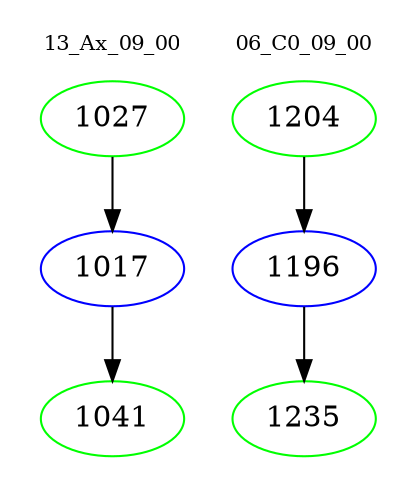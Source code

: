 digraph{
subgraph cluster_0 {
color = white
label = "13_Ax_09_00";
fontsize=10;
T0_1027 [label="1027", color="green"]
T0_1027 -> T0_1017 [color="black"]
T0_1017 [label="1017", color="blue"]
T0_1017 -> T0_1041 [color="black"]
T0_1041 [label="1041", color="green"]
}
subgraph cluster_1 {
color = white
label = "06_C0_09_00";
fontsize=10;
T1_1204 [label="1204", color="green"]
T1_1204 -> T1_1196 [color="black"]
T1_1196 [label="1196", color="blue"]
T1_1196 -> T1_1235 [color="black"]
T1_1235 [label="1235", color="green"]
}
}
